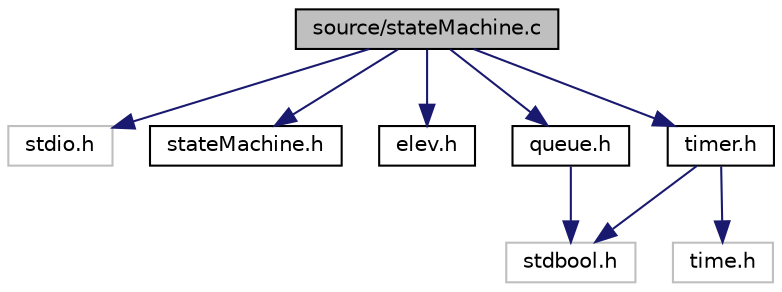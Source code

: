 digraph "source/stateMachine.c"
{
  edge [fontname="Helvetica",fontsize="10",labelfontname="Helvetica",labelfontsize="10"];
  node [fontname="Helvetica",fontsize="10",shape=record];
  Node1 [label="source/stateMachine.c",height=0.2,width=0.4,color="black", fillcolor="grey75", style="filled", fontcolor="black"];
  Node1 -> Node2 [color="midnightblue",fontsize="10",style="solid",fontname="Helvetica"];
  Node2 [label="stdio.h",height=0.2,width=0.4,color="grey75", fillcolor="white", style="filled"];
  Node1 -> Node3 [color="midnightblue",fontsize="10",style="solid",fontname="Helvetica"];
  Node3 [label="stateMachine.h",height=0.2,width=0.4,color="black", fillcolor="white", style="filled",URL="$stateMachine_8h.html",tooltip="Contains functions to be called if certain events are triggered. "];
  Node1 -> Node4 [color="midnightblue",fontsize="10",style="solid",fontname="Helvetica"];
  Node4 [label="elev.h",height=0.2,width=0.4,color="black", fillcolor="white", style="filled",URL="$elev_8h.html",tooltip="Wrapper for libComedi Elevator control. These functions provides an interface to the elevators in the..."];
  Node1 -> Node5 [color="midnightblue",fontsize="10",style="solid",fontname="Helvetica"];
  Node5 [label="queue.h",height=0.2,width=0.4,color="black", fillcolor="white", style="filled",URL="$queue_8h.html",tooltip="functions and operations on the queue matrix "];
  Node5 -> Node6 [color="midnightblue",fontsize="10",style="solid",fontname="Helvetica"];
  Node6 [label="stdbool.h",height=0.2,width=0.4,color="grey75", fillcolor="white", style="filled"];
  Node1 -> Node7 [color="midnightblue",fontsize="10",style="solid",fontname="Helvetica"];
  Node7 [label="timer.h",height=0.2,width=0.4,color="black", fillcolor="white", style="filled",URL="$timer_8h.html",tooltip="Timer to calculate 3 seconds. "];
  Node7 -> Node6 [color="midnightblue",fontsize="10",style="solid",fontname="Helvetica"];
  Node7 -> Node8 [color="midnightblue",fontsize="10",style="solid",fontname="Helvetica"];
  Node8 [label="time.h",height=0.2,width=0.4,color="grey75", fillcolor="white", style="filled"];
}
